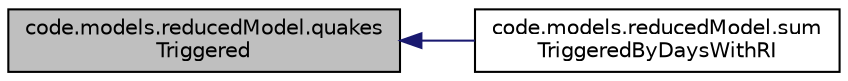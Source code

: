 digraph "code.models.reducedModel.quakesTriggered"
{
  edge [fontname="Helvetica",fontsize="10",labelfontname="Helvetica",labelfontsize="10"];
  node [fontname="Helvetica",fontsize="10",shape=record];
  rankdir="LR";
  Node14 [label="code.models.reducedModel.quakes\lTriggered",height=0.2,width=0.4,color="black", fillcolor="grey75", style="filled", fontcolor="black"];
  Node14 -> Node15 [dir="back",color="midnightblue",fontsize="10",style="solid",fontname="Helvetica"];
  Node15 [label="code.models.reducedModel.sum\lTriggeredByDaysWithRI",height=0.2,width=0.4,color="black", fillcolor="white", style="filled",URL="$namespacecode_1_1models_1_1reduced_model.html#a4a56ac6217f3091da455778217429040"];
}
